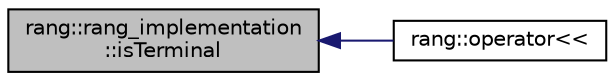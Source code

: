 digraph "rang::rang_implementation::isTerminal"
{
  edge [fontname="Helvetica",fontsize="10",labelfontname="Helvetica",labelfontsize="10"];
  node [fontname="Helvetica",fontsize="10",shape=record];
  rankdir="LR";
  Node5 [label="rang::rang_implementation\l::isTerminal",height=0.2,width=0.4,color="black", fillcolor="grey75", style="filled", fontcolor="black"];
  Node5 -> Node6 [dir="back",color="midnightblue",fontsize="10",style="solid",fontname="Helvetica"];
  Node6 [label="rang::operator\<\<",height=0.2,width=0.4,color="black", fillcolor="white", style="filled",URL="$namespacerang.html#a201ef75295a5330197a374ac999a9e8a"];
}
